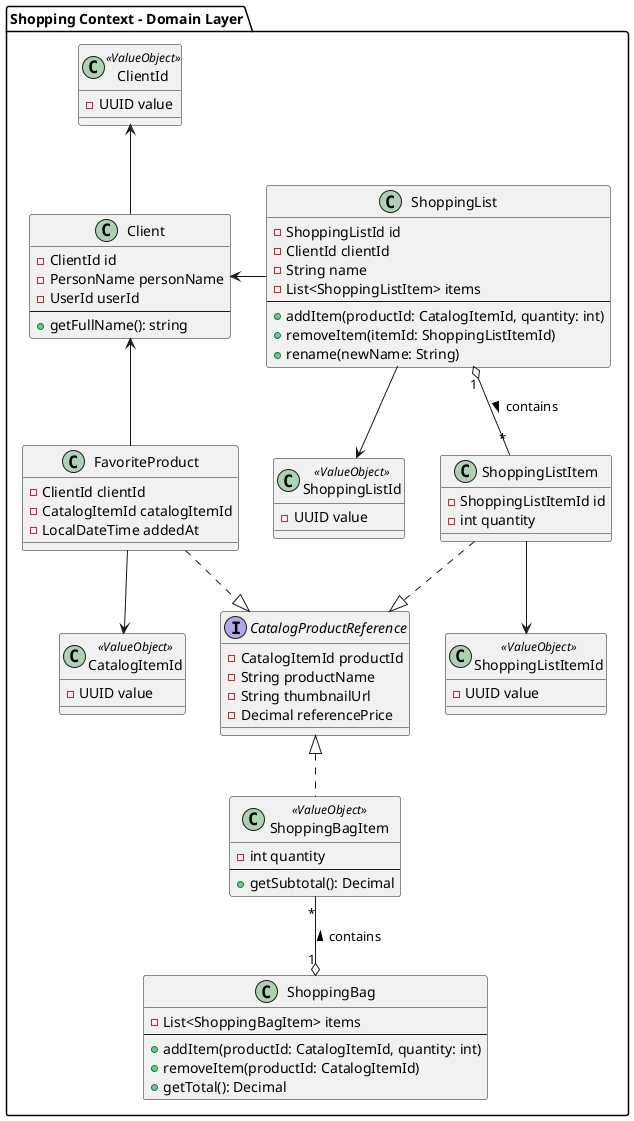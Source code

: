 @startuml diagram
package "Shopping Context - Domain Layer" {

  ' =======================
  ' === Interfaces
  ' =======================
  interface CatalogProductReference {
    - CatalogItemId productId
    - String productName
    - String thumbnailUrl
    - Decimal referencePrice
  }

  ' =======================
  ' === Aggregates & Entities
  ' =======================
  class ShoppingBag {
    - List<ShoppingBagItem> items
    --
    + addItem(productId: CatalogItemId, quantity: int)
    + removeItem(productId: CatalogItemId)
    + getTotal(): Decimal
  }

  class ShoppingBagItem <<ValueObject>> {
    - int quantity
    --
    + getSubtotal(): Decimal
  }

  class ShoppingList {
    - ShoppingListId id
    - ClientId clientId
    - String name
    - List<ShoppingListItem> items
    --
    + addItem(productId: CatalogItemId, quantity: int)
    + removeItem(itemId: ShoppingListItemId)
    + rename(newName: String)
  }

  class ShoppingListItem {
    - ShoppingListItemId id
    - int quantity
  }

  class FavoriteProduct {
    - ClientId clientId
    - CatalogItemId catalogItemId
    - LocalDateTime addedAt
  }

  class Client {
    - ClientId id
    - PersonName personName
    - UserId userId
    --
    + getFullName(): string
  }

  ' =======================
  ' === Value Objects
  ' =======================
  class ShoppingListId <<ValueObject>> {
    - UUID value
  }

  class ShoppingListItemId <<ValueObject>> {
    - UUID value
  }

  class CatalogItemId <<ValueObject>> {
    - UUID value
  }
  
  class ClientId <<ValueObject>> {
    - UUID value
  }

  ' =======================
  ' === Relationships
  ' =======================
  ShoppingBag "1" o-up- "*" ShoppingBagItem : contains >
  ShoppingList "1" o-- "*" ShoppingListItem : contains >
  ShoppingList -left-> Client
  FavoriteProduct -up-> Client
  FavoriteProduct --> CatalogItemId
  ShoppingList --> ShoppingListId
  ShoppingListItem --> ShoppingListItemId
  Client -up-> ClientId

  ShoppingBagItem .up.|> CatalogProductReference
  FavoriteProduct ..|> CatalogProductReference
  ShoppingListItem ..|> CatalogProductReference
}
@enduml
